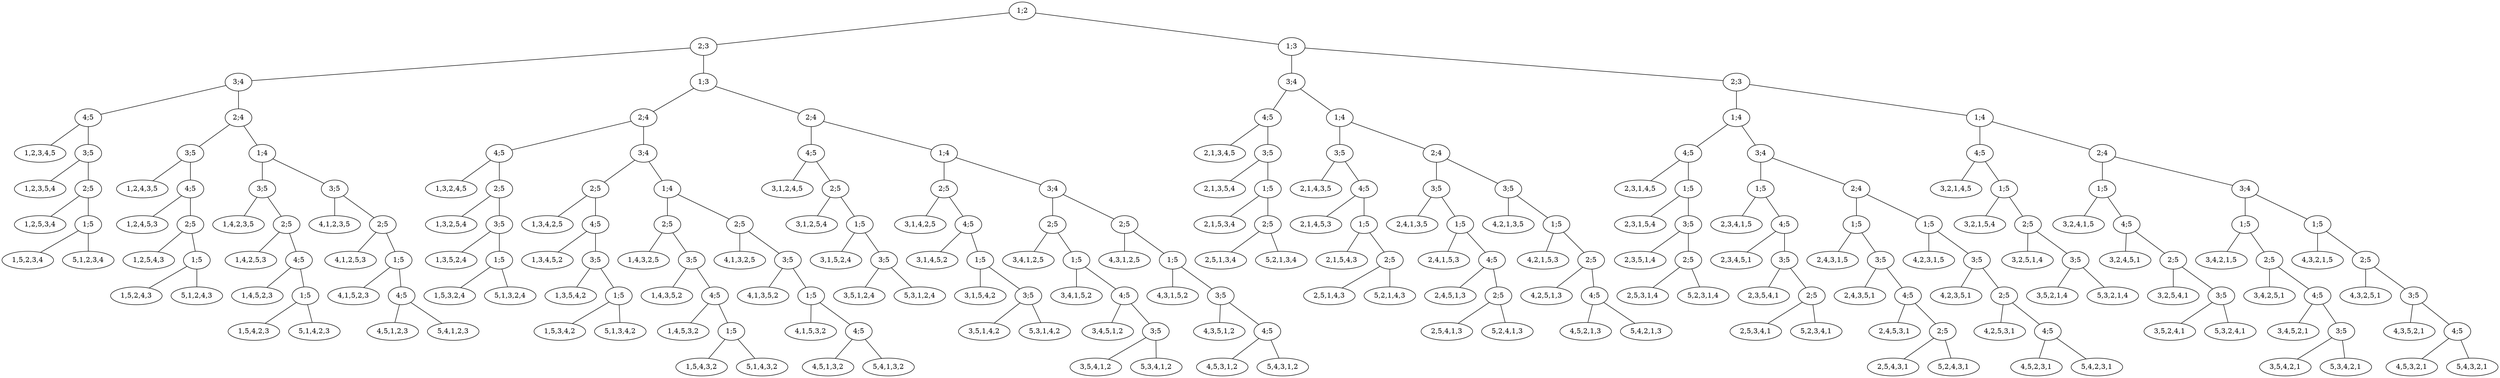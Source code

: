 graph {
	"1;2" [label="1;2"]
	"1,2;3" [label="2;3"]
	"1;2" -- "1,2;3"
	"1,2,3;4" [label="3;4"]
	"1,2;3" -- "1,2,3;4"
	"1,2,3,4;5" [label="4;5"]
	"1,2,3;4" -- "1,2,3,4;5"
	"1,2,3,4;5" -- "1,2,3,4,5"
	"1,2,3;5,4" [label="3;5"]
	"1,2,3,4;5" -- "1,2,3;5,4"
	"1,2,3;5,4" -- "1,2,3,5,4"
	"1,2;5,3,4" [label="2;5"]
	"1,2,3;5,4" -- "1,2;5,3,4"
	"1,2;5,3,4" -- "1,2,5,3,4"
	"1;5,2,3,4" [label="1;5"]
	"1,2;5,3,4" -- "1;5,2,3,4"
	"1;5,2,3,4" -- "1,5,2,3,4"
	"1;5,2,3,4" -- "5,1,2,3,4"
	"1,2;4,3" [label="2;4"]
	"1,2,3;4" -- "1,2;4,3"
	"1,2,4,3;5" [label="3;5"]
	"1,2;4,3" -- "1,2,4,3;5"
	"1,2,4,3;5" -- "1,2,4,3,5"
	"1,2,4;5,3" [label="4;5"]
	"1,2,4,3;5" -- "1,2,4;5,3"
	"1,2,4;5,3" -- "1,2,4,5,3"
	"1,2;5,4,3" [label="2;5"]
	"1,2,4;5,3" -- "1,2;5,4,3"
	"1,2;5,4,3" -- "1,2,5,4,3"
	"1;5,2,4,3" [label="1;5"]
	"1,2;5,4,3" -- "1;5,2,4,3"
	"1;5,2,4,3" -- "1,5,2,4,3"
	"1;5,2,4,3" -- "5,1,2,4,3"
	"1;4,2,3" [label="1;4"]
	"1,2;4,3" -- "1;4,2,3"
	"1,4,2,3;5" [label="3;5"]
	"1;4,2,3" -- "1,4,2,3;5"
	"1,4,2,3;5" -- "1,4,2,3,5"
	"1,4,2;5,3" [label="2;5"]
	"1,4,2,3;5" -- "1,4,2;5,3"
	"1,4,2;5,3" -- "1,4,2,5,3"
	"1,4;5,2,3" [label="4;5"]
	"1,4,2;5,3" -- "1,4;5,2,3"
	"1,4;5,2,3" -- "1,4,5,2,3"
	"1;5,4,2,3" [label="1;5"]
	"1,4;5,2,3" -- "1;5,4,2,3"
	"1;5,4,2,3" -- "1,5,4,2,3"
	"1;5,4,2,3" -- "5,1,4,2,3"
	"4,1,2,3;5" [label="3;5"]
	"1;4,2,3" -- "4,1,2,3;5"
	"4,1,2,3;5" -- "4,1,2,3,5"
	"4,1,2;5,3" [label="2;5"]
	"4,1,2,3;5" -- "4,1,2;5,3"
	"4,1,2;5,3" -- "4,1,2,5,3"
	"4,1;5,2,3" [label="1;5"]
	"4,1,2;5,3" -- "4,1;5,2,3"
	"4,1;5,2,3" -- "4,1,5,2,3"
	"4;5,1,2,3" [label="4;5"]
	"4,1;5,2,3" -- "4;5,1,2,3"
	"4;5,1,2,3" -- "4,5,1,2,3"
	"4;5,1,2,3" -- "5,4,1,2,3"
	"1;3,2" [label="1;3"]
	"1,2;3" -- "1;3,2"
	"1,3,2;4" [label="2;4"]
	"1;3,2" -- "1,3,2;4"
	"1,3,2,4;5" [label="4;5"]
	"1,3,2;4" -- "1,3,2,4;5"
	"1,3,2,4;5" -- "1,3,2,4,5"
	"1,3,2;5,4" [label="2;5"]
	"1,3,2,4;5" -- "1,3,2;5,4"
	"1,3,2;5,4" -- "1,3,2,5,4"
	"1,3;5,2,4" [label="3;5"]
	"1,3,2;5,4" -- "1,3;5,2,4"
	"1,3;5,2,4" -- "1,3,5,2,4"
	"1;5,3,2,4" [label="1;5"]
	"1,3;5,2,4" -- "1;5,3,2,4"
	"1;5,3,2,4" -- "1,5,3,2,4"
	"1;5,3,2,4" -- "5,1,3,2,4"
	"1,3;4,2" [label="3;4"]
	"1,3,2;4" -- "1,3;4,2"
	"1,3,4,2;5" [label="2;5"]
	"1,3;4,2" -- "1,3,4,2;5"
	"1,3,4,2;5" -- "1,3,4,2,5"
	"1,3,4;5,2" [label="4;5"]
	"1,3,4,2;5" -- "1,3,4;5,2"
	"1,3,4;5,2" -- "1,3,4,5,2"
	"1,3;5,4,2" [label="3;5"]
	"1,3,4;5,2" -- "1,3;5,4,2"
	"1,3;5,4,2" -- "1,3,5,4,2"
	"1;5,3,4,2" [label="1;5"]
	"1,3;5,4,2" -- "1;5,3,4,2"
	"1;5,3,4,2" -- "1,5,3,4,2"
	"1;5,3,4,2" -- "5,1,3,4,2"
	"1;4,3,2" [label="1;4"]
	"1,3;4,2" -- "1;4,3,2"
	"1,4,3,2;5" [label="2;5"]
	"1;4,3,2" -- "1,4,3,2;5"
	"1,4,3,2;5" -- "1,4,3,2,5"
	"1,4,3;5,2" [label="3;5"]
	"1,4,3,2;5" -- "1,4,3;5,2"
	"1,4,3;5,2" -- "1,4,3,5,2"
	"1,4;5,3,2" [label="4;5"]
	"1,4,3;5,2" -- "1,4;5,3,2"
	"1,4;5,3,2" -- "1,4,5,3,2"
	"1;5,4,3,2" [label="1;5"]
	"1,4;5,3,2" -- "1;5,4,3,2"
	"1;5,4,3,2" -- "1,5,4,3,2"
	"1;5,4,3,2" -- "5,1,4,3,2"
	"4,1,3,2;5" [label="2;5"]
	"1;4,3,2" -- "4,1,3,2;5"
	"4,1,3,2;5" -- "4,1,3,2,5"
	"4,1,3;5,2" [label="3;5"]
	"4,1,3,2;5" -- "4,1,3;5,2"
	"4,1,3;5,2" -- "4,1,3,5,2"
	"4,1;5,3,2" [label="1;5"]
	"4,1,3;5,2" -- "4,1;5,3,2"
	"4,1;5,3,2" -- "4,1,5,3,2"
	"4;5,1,3,2" [label="4;5"]
	"4,1;5,3,2" -- "4;5,1,3,2"
	"4;5,1,3,2" -- "4,5,1,3,2"
	"4;5,1,3,2" -- "5,4,1,3,2"
	"3,1,2;4" [label="2;4"]
	"1;3,2" -- "3,1,2;4"
	"3,1,2,4;5" [label="4;5"]
	"3,1,2;4" -- "3,1,2,4;5"
	"3,1,2,4;5" -- "3,1,2,4,5"
	"3,1,2;5,4" [label="2;5"]
	"3,1,2,4;5" -- "3,1,2;5,4"
	"3,1,2;5,4" -- "3,1,2,5,4"
	"3,1;5,2,4" [label="1;5"]
	"3,1,2;5,4" -- "3,1;5,2,4"
	"3,1;5,2,4" -- "3,1,5,2,4"
	"3;5,1,2,4" [label="3;5"]
	"3,1;5,2,4" -- "3;5,1,2,4"
	"3;5,1,2,4" -- "3,5,1,2,4"
	"3;5,1,2,4" -- "5,3,1,2,4"
	"3,1;4,2" [label="1;4"]
	"3,1,2;4" -- "3,1;4,2"
	"3,1,4,2;5" [label="2;5"]
	"3,1;4,2" -- "3,1,4,2;5"
	"3,1,4,2;5" -- "3,1,4,2,5"
	"3,1,4;5,2" [label="4;5"]
	"3,1,4,2;5" -- "3,1,4;5,2"
	"3,1,4;5,2" -- "3,1,4,5,2"
	"3,1;5,4,2" [label="1;5"]
	"3,1,4;5,2" -- "3,1;5,4,2"
	"3,1;5,4,2" -- "3,1,5,4,2"
	"3;5,1,4,2" [label="3;5"]
	"3,1;5,4,2" -- "3;5,1,4,2"
	"3;5,1,4,2" -- "3,5,1,4,2"
	"3;5,1,4,2" -- "5,3,1,4,2"
	"3;4,1,2" [label="3;4"]
	"3,1;4,2" -- "3;4,1,2"
	"3,4,1,2;5" [label="2;5"]
	"3;4,1,2" -- "3,4,1,2;5"
	"3,4,1,2;5" -- "3,4,1,2,5"
	"3,4,1;5,2" [label="1;5"]
	"3,4,1,2;5" -- "3,4,1;5,2"
	"3,4,1;5,2" -- "3,4,1,5,2"
	"3,4;5,1,2" [label="4;5"]
	"3,4,1;5,2" -- "3,4;5,1,2"
	"3,4;5,1,2" -- "3,4,5,1,2"
	"3;5,4,1,2" [label="3;5"]
	"3,4;5,1,2" -- "3;5,4,1,2"
	"3;5,4,1,2" -- "3,5,4,1,2"
	"3;5,4,1,2" -- "5,3,4,1,2"
	"4,3,1,2;5" [label="2;5"]
	"3;4,1,2" -- "4,3,1,2;5"
	"4,3,1,2;5" -- "4,3,1,2,5"
	"4,3,1;5,2" [label="1;5"]
	"4,3,1,2;5" -- "4,3,1;5,2"
	"4,3,1;5,2" -- "4,3,1,5,2"
	"4,3;5,1,2" [label="3;5"]
	"4,3,1;5,2" -- "4,3;5,1,2"
	"4,3;5,1,2" -- "4,3,5,1,2"
	"4;5,3,1,2" [label="4;5"]
	"4,3;5,1,2" -- "4;5,3,1,2"
	"4;5,3,1,2" -- "4,5,3,1,2"
	"4;5,3,1,2" -- "5,4,3,1,2"
	"2,1;3" [label="1;3"]
	"1;2" -- "2,1;3"
	"2,1,3;4" [label="3;4"]
	"2,1;3" -- "2,1,3;4"
	"2,1,3,4;5" [label="4;5"]
	"2,1,3;4" -- "2,1,3,4;5"
	"2,1,3,4;5" -- "2,1,3,4,5"
	"2,1,3;5,4" [label="3;5"]
	"2,1,3,4;5" -- "2,1,3;5,4"
	"2,1,3;5,4" -- "2,1,3,5,4"
	"2,1;5,3,4" [label="1;5"]
	"2,1,3;5,4" -- "2,1;5,3,4"
	"2,1;5,3,4" -- "2,1,5,3,4"
	"2;5,1,3,4" [label="2;5"]
	"2,1;5,3,4" -- "2;5,1,3,4"
	"2;5,1,3,4" -- "2,5,1,3,4"
	"2;5,1,3,4" -- "5,2,1,3,4"
	"2,1;4,3" [label="1;4"]
	"2,1,3;4" -- "2,1;4,3"
	"2,1,4,3;5" [label="3;5"]
	"2,1;4,3" -- "2,1,4,3;5"
	"2,1,4,3;5" -- "2,1,4,3,5"
	"2,1,4;5,3" [label="4;5"]
	"2,1,4,3;5" -- "2,1,4;5,3"
	"2,1,4;5,3" -- "2,1,4,5,3"
	"2,1;5,4,3" [label="1;5"]
	"2,1,4;5,3" -- "2,1;5,4,3"
	"2,1;5,4,3" -- "2,1,5,4,3"
	"2;5,1,4,3" [label="2;5"]
	"2,1;5,4,3" -- "2;5,1,4,3"
	"2;5,1,4,3" -- "2,5,1,4,3"
	"2;5,1,4,3" -- "5,2,1,4,3"
	"2;4,1,3" [label="2;4"]
	"2,1;4,3" -- "2;4,1,3"
	"2,4,1,3;5" [label="3;5"]
	"2;4,1,3" -- "2,4,1,3;5"
	"2,4,1,3;5" -- "2,4,1,3,5"
	"2,4,1;5,3" [label="1;5"]
	"2,4,1,3;5" -- "2,4,1;5,3"
	"2,4,1;5,3" -- "2,4,1,5,3"
	"2,4;5,1,3" [label="4;5"]
	"2,4,1;5,3" -- "2,4;5,1,3"
	"2,4;5,1,3" -- "2,4,5,1,3"
	"2;5,4,1,3" [label="2;5"]
	"2,4;5,1,3" -- "2;5,4,1,3"
	"2;5,4,1,3" -- "2,5,4,1,3"
	"2;5,4,1,3" -- "5,2,4,1,3"
	"4,2,1,3;5" [label="3;5"]
	"2;4,1,3" -- "4,2,1,3;5"
	"4,2,1,3;5" -- "4,2,1,3,5"
	"4,2,1;5,3" [label="1;5"]
	"4,2,1,3;5" -- "4,2,1;5,3"
	"4,2,1;5,3" -- "4,2,1,5,3"
	"4,2;5,1,3" [label="2;5"]
	"4,2,1;5,3" -- "4,2;5,1,3"
	"4,2;5,1,3" -- "4,2,5,1,3"
	"4;5,2,1,3" [label="4;5"]
	"4,2;5,1,3" -- "4;5,2,1,3"
	"4;5,2,1,3" -- "4,5,2,1,3"
	"4;5,2,1,3" -- "5,4,2,1,3"
	"2;3,1" [label="2;3"]
	"2,1;3" -- "2;3,1"
	"2,3,1;4" [label="1;4"]
	"2;3,1" -- "2,3,1;4"
	"2,3,1,4;5" [label="4;5"]
	"2,3,1;4" -- "2,3,1,4;5"
	"2,3,1,4;5" -- "2,3,1,4,5"
	"2,3,1;5,4" [label="1;5"]
	"2,3,1,4;5" -- "2,3,1;5,4"
	"2,3,1;5,4" -- "2,3,1,5,4"
	"2,3;5,1,4" [label="3;5"]
	"2,3,1;5,4" -- "2,3;5,1,4"
	"2,3;5,1,4" -- "2,3,5,1,4"
	"2;5,3,1,4" [label="2;5"]
	"2,3;5,1,4" -- "2;5,3,1,4"
	"2;5,3,1,4" -- "2,5,3,1,4"
	"2;5,3,1,4" -- "5,2,3,1,4"
	"2,3;4,1" [label="3;4"]
	"2,3,1;4" -- "2,3;4,1"
	"2,3,4,1;5" [label="1;5"]
	"2,3;4,1" -- "2,3,4,1;5"
	"2,3,4,1;5" -- "2,3,4,1,5"
	"2,3,4;5,1" [label="4;5"]
	"2,3,4,1;5" -- "2,3,4;5,1"
	"2,3,4;5,1" -- "2,3,4,5,1"
	"2,3;5,4,1" [label="3;5"]
	"2,3,4;5,1" -- "2,3;5,4,1"
	"2,3;5,4,1" -- "2,3,5,4,1"
	"2;5,3,4,1" [label="2;5"]
	"2,3;5,4,1" -- "2;5,3,4,1"
	"2;5,3,4,1" -- "2,5,3,4,1"
	"2;5,3,4,1" -- "5,2,3,4,1"
	"2;4,3,1" [label="2;4"]
	"2,3;4,1" -- "2;4,3,1"
	"2,4,3,1;5" [label="1;5"]
	"2;4,3,1" -- "2,4,3,1;5"
	"2,4,3,1;5" -- "2,4,3,1,5"
	"2,4,3;5,1" [label="3;5"]
	"2,4,3,1;5" -- "2,4,3;5,1"
	"2,4,3;5,1" -- "2,4,3,5,1"
	"2,4;5,3,1" [label="4;5"]
	"2,4,3;5,1" -- "2,4;5,3,1"
	"2,4;5,3,1" -- "2,4,5,3,1"
	"2;5,4,3,1" [label="2;5"]
	"2,4;5,3,1" -- "2;5,4,3,1"
	"2;5,4,3,1" -- "2,5,4,3,1"
	"2;5,4,3,1" -- "5,2,4,3,1"
	"4,2,3,1;5" [label="1;5"]
	"2;4,3,1" -- "4,2,3,1;5"
	"4,2,3,1;5" -- "4,2,3,1,5"
	"4,2,3;5,1" [label="3;5"]
	"4,2,3,1;5" -- "4,2,3;5,1"
	"4,2,3;5,1" -- "4,2,3,5,1"
	"4,2;5,3,1" [label="2;5"]
	"4,2,3;5,1" -- "4,2;5,3,1"
	"4,2;5,3,1" -- "4,2,5,3,1"
	"4;5,2,3,1" [label="4;5"]
	"4,2;5,3,1" -- "4;5,2,3,1"
	"4;5,2,3,1" -- "4,5,2,3,1"
	"4;5,2,3,1" -- "5,4,2,3,1"
	"3,2,1;4" [label="1;4"]
	"2;3,1" -- "3,2,1;4"
	"3,2,1,4;5" [label="4;5"]
	"3,2,1;4" -- "3,2,1,4;5"
	"3,2,1,4;5" -- "3,2,1,4,5"
	"3,2,1;5,4" [label="1;5"]
	"3,2,1,4;5" -- "3,2,1;5,4"
	"3,2,1;5,4" -- "3,2,1,5,4"
	"3,2;5,1,4" [label="2;5"]
	"3,2,1;5,4" -- "3,2;5,1,4"
	"3,2;5,1,4" -- "3,2,5,1,4"
	"3;5,2,1,4" [label="3;5"]
	"3,2;5,1,4" -- "3;5,2,1,4"
	"3;5,2,1,4" -- "3,5,2,1,4"
	"3;5,2,1,4" -- "5,3,2,1,4"
	"3,2;4,1" [label="2;4"]
	"3,2,1;4" -- "3,2;4,1"
	"3,2,4,1;5" [label="1;5"]
	"3,2;4,1" -- "3,2,4,1;5"
	"3,2,4,1;5" -- "3,2,4,1,5"
	"3,2,4;5,1" [label="4;5"]
	"3,2,4,1;5" -- "3,2,4;5,1"
	"3,2,4;5,1" -- "3,2,4,5,1"
	"3,2;5,4,1" [label="2;5"]
	"3,2,4;5,1" -- "3,2;5,4,1"
	"3,2;5,4,1" -- "3,2,5,4,1"
	"3;5,2,4,1" [label="3;5"]
	"3,2;5,4,1" -- "3;5,2,4,1"
	"3;5,2,4,1" -- "3,5,2,4,1"
	"3;5,2,4,1" -- "5,3,2,4,1"
	"3;4,2,1" [label="3;4"]
	"3,2;4,1" -- "3;4,2,1"
	"3,4,2,1;5" [label="1;5"]
	"3;4,2,1" -- "3,4,2,1;5"
	"3,4,2,1;5" -- "3,4,2,1,5"
	"3,4,2;5,1" [label="2;5"]
	"3,4,2,1;5" -- "3,4,2;5,1"
	"3,4,2;5,1" -- "3,4,2,5,1"
	"3,4;5,2,1" [label="4;5"]
	"3,4,2;5,1" -- "3,4;5,2,1"
	"3,4;5,2,1" -- "3,4,5,2,1"
	"3;5,4,2,1" [label="3;5"]
	"3,4;5,2,1" -- "3;5,4,2,1"
	"3;5,4,2,1" -- "3,5,4,2,1"
	"3;5,4,2,1" -- "5,3,4,2,1"
	"4,3,2,1;5" [label="1;5"]
	"3;4,2,1" -- "4,3,2,1;5"
	"4,3,2,1;5" -- "4,3,2,1,5"
	"4,3,2;5,1" [label="2;5"]
	"4,3,2,1;5" -- "4,3,2;5,1"
	"4,3,2;5,1" -- "4,3,2,5,1"
	"4,3;5,2,1" [label="3;5"]
	"4,3,2;5,1" -- "4,3;5,2,1"
	"4,3;5,2,1" -- "4,3,5,2,1"
	"4;5,3,2,1" [label="4;5"]
	"4,3;5,2,1" -- "4;5,3,2,1"
	"4;5,3,2,1" -- "4,5,3,2,1"
	"4;5,3,2,1" -- "5,4,3,2,1"
}
